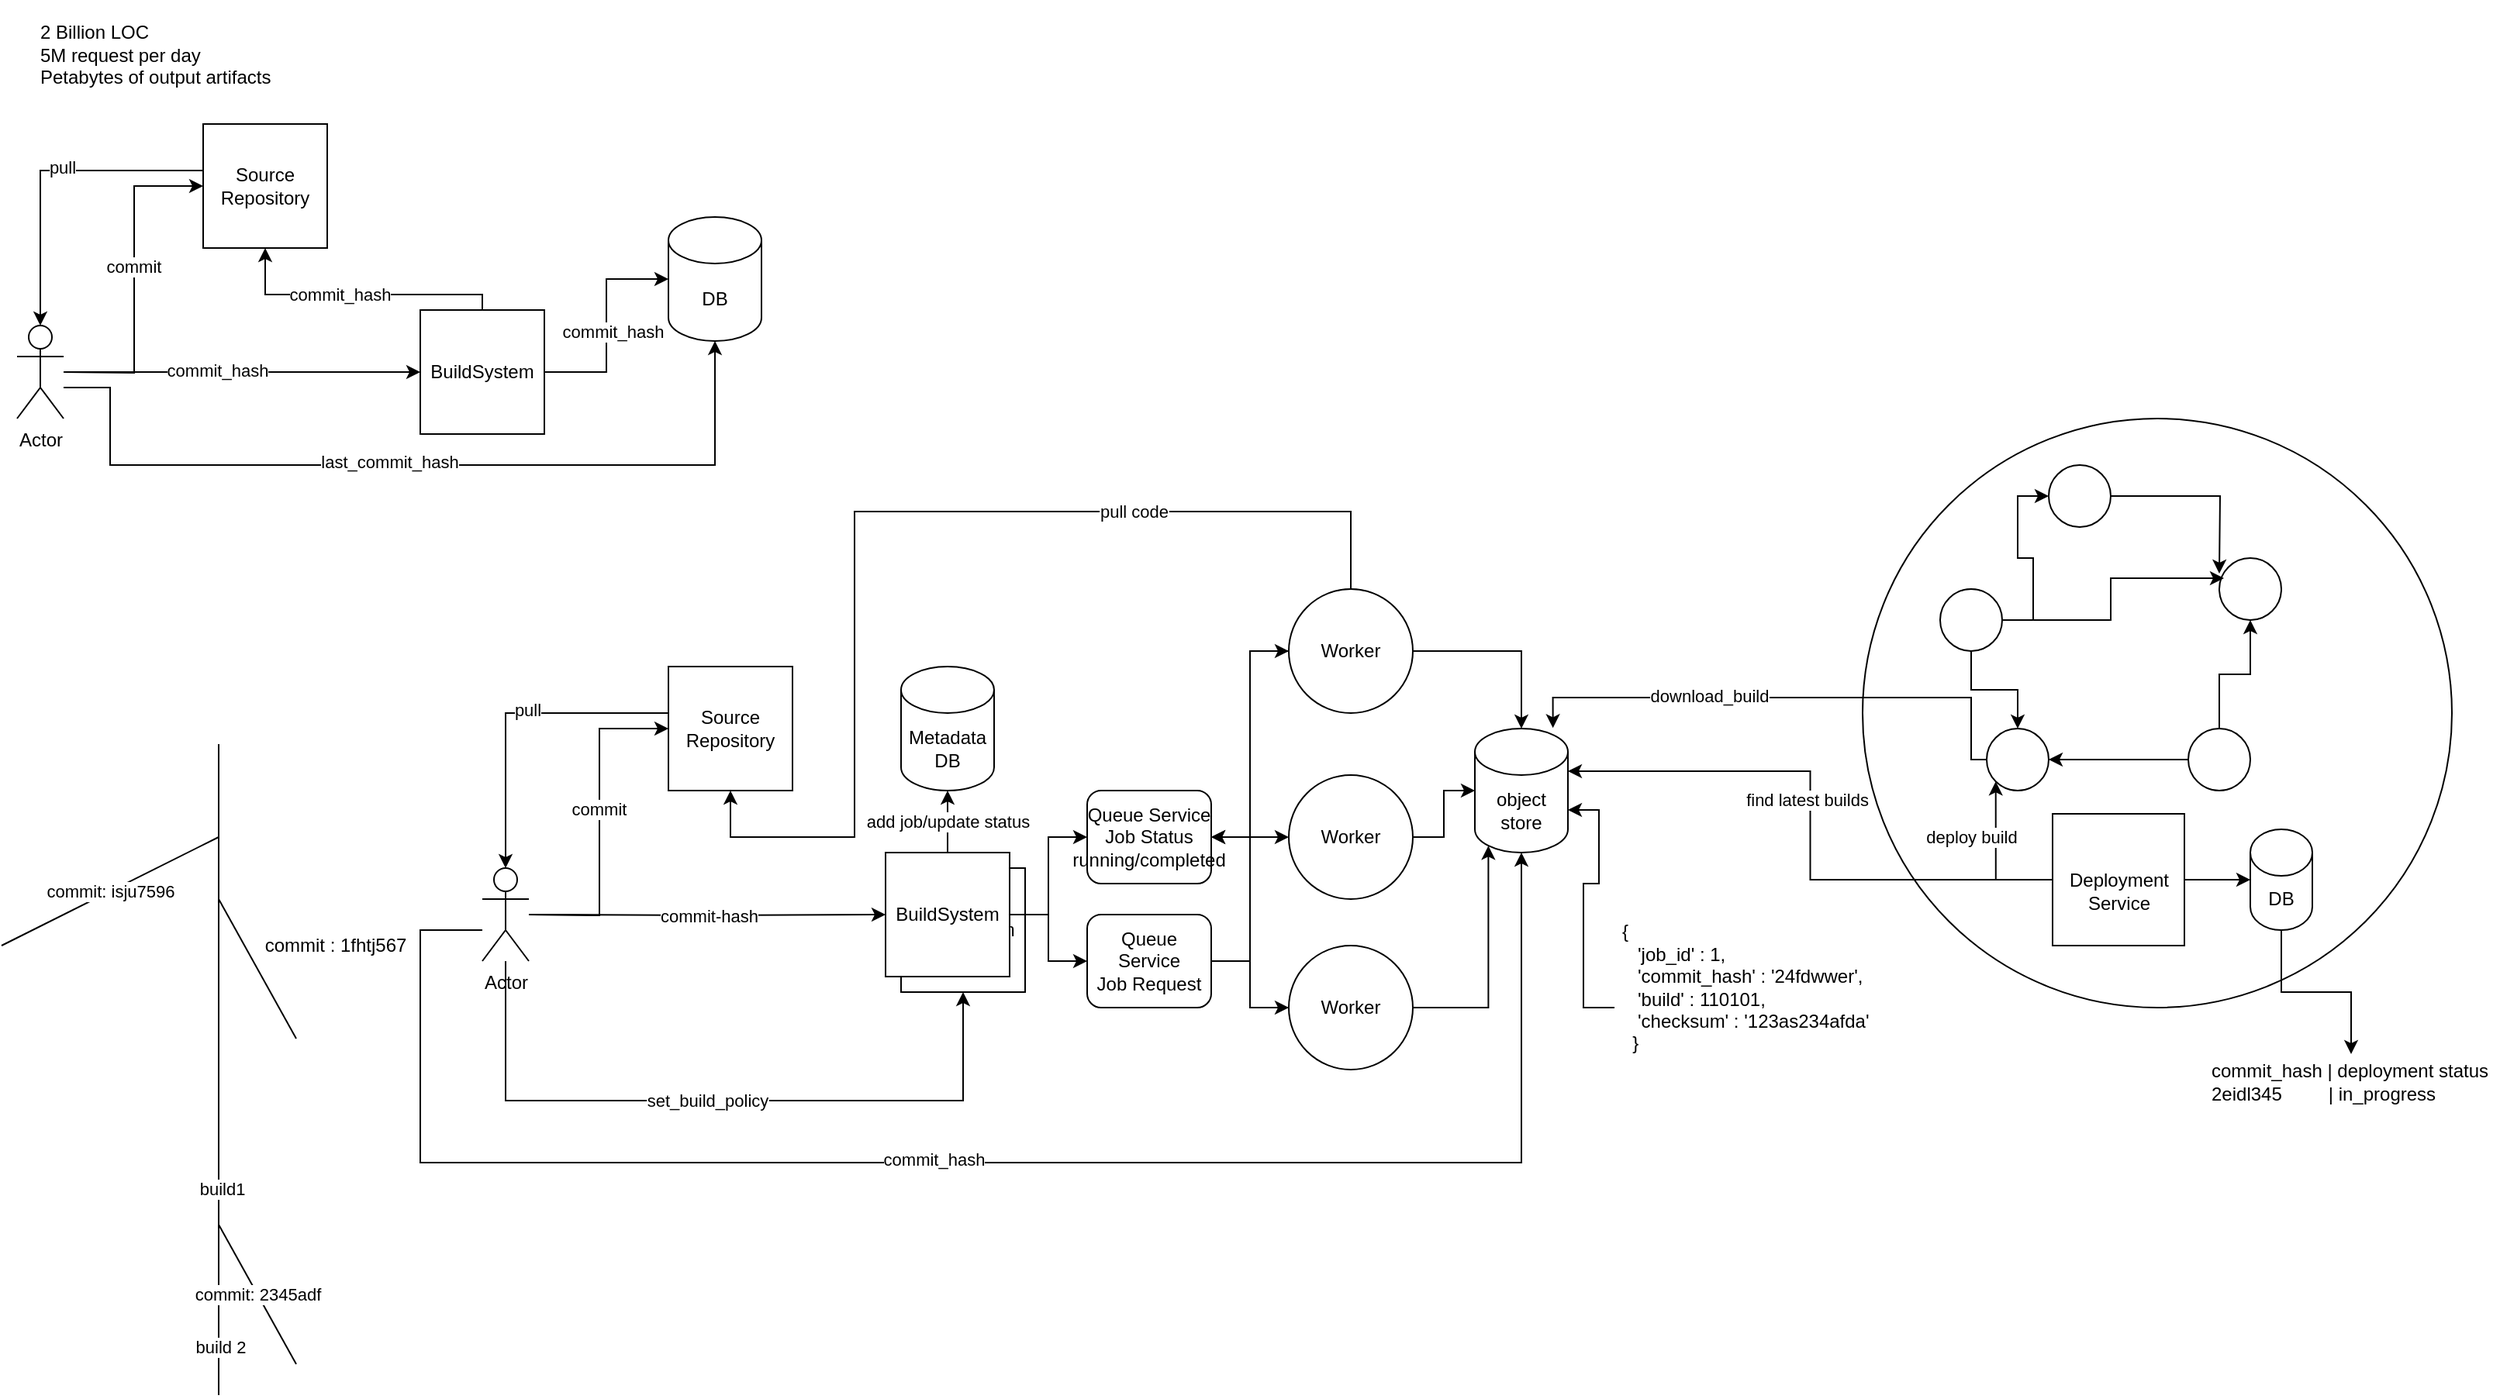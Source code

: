 <mxfile version="14.6.13" type="device"><diagram id="JV5uHQMHgk2hX1b_t1OA" name="Page-1"><mxGraphModel dx="488" dy="692" grid="1" gridSize="10" guides="1" tooltips="1" connect="1" arrows="1" fold="1" page="1" pageScale="1" pageWidth="850" pageHeight="1100" math="0" shadow="0"><root><mxCell id="0"/><mxCell id="1" parent="0"/><mxCell id="6AhpYDjGUZaIhU1LZfzZ-118" value="" style="ellipse;whiteSpace=wrap;html=1;aspect=fixed;" vertex="1" parent="1"><mxGeometry x="1310" y="430" width="380" height="380" as="geometry"/></mxCell><mxCell id="6AhpYDjGUZaIhU1LZfzZ-2" value="&lt;br&gt;2 Billion LOC&lt;br&gt;5M request per day&lt;br&gt;Petabytes of output artifacts&lt;br&gt;&lt;br&gt;&lt;br&gt;&amp;nbsp;" style="text;html=1;strokeColor=none;fillColor=none;spacing=5;spacingTop=-20;whiteSpace=wrap;overflow=hidden;rounded=0;" vertex="1" parent="1"><mxGeometry x="130" y="170" width="190" height="60" as="geometry"/></mxCell><mxCell id="6AhpYDjGUZaIhU1LZfzZ-10" style="edgeStyle=orthogonalEdgeStyle;rounded=0;orthogonalLoop=1;jettySize=auto;html=1;entryX=0;entryY=0.5;entryDx=0;entryDy=0;" edge="1" parent="1" target="6AhpYDjGUZaIhU1LZfzZ-8"><mxGeometry relative="1" as="geometry"><mxPoint x="150" y="400" as="sourcePoint"/></mxGeometry></mxCell><mxCell id="6AhpYDjGUZaIhU1LZfzZ-11" value="commit" style="edgeLabel;html=1;align=center;verticalAlign=middle;resizable=0;points=[];" vertex="1" connectable="0" parent="6AhpYDjGUZaIhU1LZfzZ-10"><mxGeometry x="-0.13" y="1" relative="1" as="geometry"><mxPoint y="-23" as="offset"/></mxGeometry></mxCell><mxCell id="6AhpYDjGUZaIhU1LZfzZ-12" style="edgeStyle=orthogonalEdgeStyle;rounded=0;orthogonalLoop=1;jettySize=auto;html=1;entryX=0;entryY=0.5;entryDx=0;entryDy=0;" edge="1" parent="1" source="6AhpYDjGUZaIhU1LZfzZ-3" target="6AhpYDjGUZaIhU1LZfzZ-5"><mxGeometry relative="1" as="geometry"/></mxCell><mxCell id="6AhpYDjGUZaIhU1LZfzZ-17" value="commit_hash" style="edgeLabel;html=1;align=center;verticalAlign=middle;resizable=0;points=[];" vertex="1" connectable="0" parent="6AhpYDjGUZaIhU1LZfzZ-12"><mxGeometry x="-0.139" y="1" relative="1" as="geometry"><mxPoint as="offset"/></mxGeometry></mxCell><mxCell id="6AhpYDjGUZaIhU1LZfzZ-16" style="edgeStyle=orthogonalEdgeStyle;rounded=0;orthogonalLoop=1;jettySize=auto;html=1;entryX=0.5;entryY=1;entryDx=0;entryDy=0;entryPerimeter=0;" edge="1" parent="1" source="6AhpYDjGUZaIhU1LZfzZ-3" target="6AhpYDjGUZaIhU1LZfzZ-14"><mxGeometry relative="1" as="geometry"><Array as="points"><mxPoint x="180" y="410"/><mxPoint x="180" y="460"/><mxPoint x="570" y="460"/></Array></mxGeometry></mxCell><mxCell id="6AhpYDjGUZaIhU1LZfzZ-20" value="last_commit_hash" style="edgeLabel;html=1;align=center;verticalAlign=middle;resizable=0;points=[];" vertex="1" connectable="0" parent="6AhpYDjGUZaIhU1LZfzZ-16"><mxGeometry x="-0.054" y="2" relative="1" as="geometry"><mxPoint as="offset"/></mxGeometry></mxCell><mxCell id="6AhpYDjGUZaIhU1LZfzZ-3" value="Actor" style="shape=umlActor;verticalLabelPosition=bottom;verticalAlign=top;html=1;outlineConnect=0;" vertex="1" parent="1"><mxGeometry x="120" y="370" width="30" height="60" as="geometry"/></mxCell><mxCell id="6AhpYDjGUZaIhU1LZfzZ-13" style="edgeStyle=orthogonalEdgeStyle;rounded=0;orthogonalLoop=1;jettySize=auto;html=1;entryX=0.5;entryY=1;entryDx=0;entryDy=0;" edge="1" parent="1" source="6AhpYDjGUZaIhU1LZfzZ-5" target="6AhpYDjGUZaIhU1LZfzZ-8"><mxGeometry relative="1" as="geometry"><Array as="points"><mxPoint x="420" y="350"/><mxPoint x="280" y="350"/></Array></mxGeometry></mxCell><mxCell id="6AhpYDjGUZaIhU1LZfzZ-18" value="commit_hash" style="edgeLabel;html=1;align=center;verticalAlign=middle;resizable=0;points=[];" vertex="1" connectable="0" parent="6AhpYDjGUZaIhU1LZfzZ-13"><mxGeometry x="0.141" y="2" relative="1" as="geometry"><mxPoint y="-2" as="offset"/></mxGeometry></mxCell><mxCell id="6AhpYDjGUZaIhU1LZfzZ-15" style="edgeStyle=orthogonalEdgeStyle;rounded=0;orthogonalLoop=1;jettySize=auto;html=1;" edge="1" parent="1" source="6AhpYDjGUZaIhU1LZfzZ-5" target="6AhpYDjGUZaIhU1LZfzZ-14"><mxGeometry relative="1" as="geometry"/></mxCell><mxCell id="6AhpYDjGUZaIhU1LZfzZ-19" value="commit_hash" style="edgeLabel;html=1;align=center;verticalAlign=middle;resizable=0;points=[];" vertex="1" connectable="0" parent="6AhpYDjGUZaIhU1LZfzZ-15"><mxGeometry x="-0.057" y="-4" relative="1" as="geometry"><mxPoint as="offset"/></mxGeometry></mxCell><mxCell id="6AhpYDjGUZaIhU1LZfzZ-5" value="BuildSystem" style="whiteSpace=wrap;html=1;aspect=fixed;" vertex="1" parent="1"><mxGeometry x="380" y="360" width="80" height="80" as="geometry"/></mxCell><mxCell id="6AhpYDjGUZaIhU1LZfzZ-23" style="edgeStyle=orthogonalEdgeStyle;rounded=0;orthogonalLoop=1;jettySize=auto;html=1;entryX=0.5;entryY=0;entryDx=0;entryDy=0;entryPerimeter=0;" edge="1" parent="1" source="6AhpYDjGUZaIhU1LZfzZ-8" target="6AhpYDjGUZaIhU1LZfzZ-3"><mxGeometry relative="1" as="geometry"><Array as="points"><mxPoint x="135" y="270"/></Array></mxGeometry></mxCell><mxCell id="6AhpYDjGUZaIhU1LZfzZ-24" value="pull" style="edgeLabel;html=1;align=center;verticalAlign=middle;resizable=0;points=[];" vertex="1" connectable="0" parent="6AhpYDjGUZaIhU1LZfzZ-23"><mxGeometry x="-0.108" y="-2" relative="1" as="geometry"><mxPoint as="offset"/></mxGeometry></mxCell><mxCell id="6AhpYDjGUZaIhU1LZfzZ-8" value="Source Repository" style="whiteSpace=wrap;html=1;aspect=fixed;" vertex="1" parent="1"><mxGeometry x="240" y="240" width="80" height="80" as="geometry"/></mxCell><mxCell id="6AhpYDjGUZaIhU1LZfzZ-14" value="DB" style="shape=cylinder3;whiteSpace=wrap;html=1;boundedLbl=1;backgroundOutline=1;size=15;" vertex="1" parent="1"><mxGeometry x="540" y="300" width="60" height="80" as="geometry"/></mxCell><mxCell id="6AhpYDjGUZaIhU1LZfzZ-25" value="" style="endArrow=none;html=1;" edge="1" parent="1"><mxGeometry width="50" height="50" relative="1" as="geometry"><mxPoint x="250" y="1060" as="sourcePoint"/><mxPoint x="250" y="640" as="targetPoint"/></mxGeometry></mxCell><mxCell id="6AhpYDjGUZaIhU1LZfzZ-30" value="build1" style="edgeLabel;html=1;align=center;verticalAlign=middle;resizable=0;points=[];" vertex="1" connectable="0" parent="6AhpYDjGUZaIhU1LZfzZ-25"><mxGeometry x="-0.366" y="-2" relative="1" as="geometry"><mxPoint as="offset"/></mxGeometry></mxCell><mxCell id="6AhpYDjGUZaIhU1LZfzZ-33" value="build 2" style="edgeLabel;html=1;align=center;verticalAlign=middle;resizable=0;points=[];" vertex="1" connectable="0" parent="6AhpYDjGUZaIhU1LZfzZ-25"><mxGeometry x="-0.852" y="-1" relative="1" as="geometry"><mxPoint as="offset"/></mxGeometry></mxCell><mxCell id="6AhpYDjGUZaIhU1LZfzZ-26" value="" style="endArrow=none;html=1;" edge="1" parent="1"><mxGeometry width="50" height="50" relative="1" as="geometry"><mxPoint x="250" y="740" as="sourcePoint"/><mxPoint x="300" y="830" as="targetPoint"/></mxGeometry></mxCell><mxCell id="6AhpYDjGUZaIhU1LZfzZ-28" value="commit : 1fhtj567" style="text;html=1;align=center;verticalAlign=middle;resizable=0;points=[];autosize=1;strokeColor=none;" vertex="1" parent="1"><mxGeometry x="270" y="760" width="110" height="20" as="geometry"/></mxCell><mxCell id="6AhpYDjGUZaIhU1LZfzZ-29" value="commit: isju7596" style="endArrow=none;html=1;" edge="1" parent="1"><mxGeometry width="50" height="50" relative="1" as="geometry"><mxPoint x="250" y="700" as="sourcePoint"/><mxPoint x="110" y="770" as="targetPoint"/><Array as="points"/></mxGeometry></mxCell><mxCell id="6AhpYDjGUZaIhU1LZfzZ-31" value="commit: 2345adf" style="endArrow=none;html=1;" edge="1" parent="1"><mxGeometry width="50" height="50" relative="1" as="geometry"><mxPoint x="250" y="950" as="sourcePoint"/><mxPoint x="300" y="1040" as="targetPoint"/></mxGeometry></mxCell><mxCell id="6AhpYDjGUZaIhU1LZfzZ-57" value="BuildSystem" style="whiteSpace=wrap;html=1;aspect=fixed;" vertex="1" parent="1"><mxGeometry x="690" y="720" width="80" height="80" as="geometry"/></mxCell><mxCell id="6AhpYDjGUZaIhU1LZfzZ-58" style="edgeStyle=orthogonalEdgeStyle;rounded=0;orthogonalLoop=1;jettySize=auto;html=1;entryX=0;entryY=0.5;entryDx=0;entryDy=0;" edge="1" parent="1" target="6AhpYDjGUZaIhU1LZfzZ-73"><mxGeometry relative="1" as="geometry"><mxPoint x="450" y="750" as="sourcePoint"/></mxGeometry></mxCell><mxCell id="6AhpYDjGUZaIhU1LZfzZ-59" value="commit" style="edgeLabel;html=1;align=center;verticalAlign=middle;resizable=0;points=[];" vertex="1" connectable="0" parent="6AhpYDjGUZaIhU1LZfzZ-58"><mxGeometry x="-0.13" y="1" relative="1" as="geometry"><mxPoint y="-23" as="offset"/></mxGeometry></mxCell><mxCell id="6AhpYDjGUZaIhU1LZfzZ-60" value="commit-hash" style="edgeStyle=orthogonalEdgeStyle;rounded=0;orthogonalLoop=1;jettySize=auto;html=1;startArrow=none;" edge="1" parent="1" target="6AhpYDjGUZaIhU1LZfzZ-70"><mxGeometry relative="1" as="geometry"><mxPoint x="540" y="750" as="targetPoint"/><mxPoint x="450" y="750" as="sourcePoint"/></mxGeometry></mxCell><mxCell id="6AhpYDjGUZaIhU1LZfzZ-62" style="edgeStyle=orthogonalEdgeStyle;rounded=0;orthogonalLoop=1;jettySize=auto;html=1;entryX=0.5;entryY=1;entryDx=0;entryDy=0;entryPerimeter=0;" edge="1" parent="1" source="6AhpYDjGUZaIhU1LZfzZ-64" target="6AhpYDjGUZaIhU1LZfzZ-74"><mxGeometry relative="1" as="geometry"><Array as="points"><mxPoint x="380" y="760"/><mxPoint x="380" y="910"/><mxPoint x="1090" y="910"/></Array></mxGeometry></mxCell><mxCell id="6AhpYDjGUZaIhU1LZfzZ-63" value="commit_hash" style="edgeLabel;html=1;align=center;verticalAlign=middle;resizable=0;points=[];" vertex="1" connectable="0" parent="6AhpYDjGUZaIhU1LZfzZ-62"><mxGeometry x="-0.054" y="2" relative="1" as="geometry"><mxPoint as="offset"/></mxGeometry></mxCell><mxCell id="6AhpYDjGUZaIhU1LZfzZ-87" style="edgeStyle=orthogonalEdgeStyle;rounded=0;orthogonalLoop=1;jettySize=auto;html=1;entryX=0.5;entryY=1;entryDx=0;entryDy=0;" edge="1" parent="1" source="6AhpYDjGUZaIhU1LZfzZ-64" target="6AhpYDjGUZaIhU1LZfzZ-57"><mxGeometry relative="1" as="geometry"><Array as="points"><mxPoint x="435" y="870"/><mxPoint x="730" y="870"/></Array></mxGeometry></mxCell><mxCell id="6AhpYDjGUZaIhU1LZfzZ-88" value="set_build_policy" style="edgeLabel;html=1;align=center;verticalAlign=middle;resizable=0;points=[];" vertex="1" connectable="0" parent="6AhpYDjGUZaIhU1LZfzZ-87"><mxGeometry x="-0.226" relative="1" as="geometry"><mxPoint x="44" as="offset"/></mxGeometry></mxCell><mxCell id="6AhpYDjGUZaIhU1LZfzZ-64" value="Actor" style="shape=umlActor;verticalLabelPosition=bottom;verticalAlign=top;html=1;outlineConnect=0;" vertex="1" parent="1"><mxGeometry x="420" y="720" width="30" height="60" as="geometry"/></mxCell><mxCell id="6AhpYDjGUZaIhU1LZfzZ-65" style="edgeStyle=orthogonalEdgeStyle;rounded=0;orthogonalLoop=1;jettySize=auto;html=1;entryX=0.5;entryY=1;entryDx=0;entryDy=0;exitX=0.5;exitY=0;exitDx=0;exitDy=0;" edge="1" parent="1" source="6AhpYDjGUZaIhU1LZfzZ-89" target="6AhpYDjGUZaIhU1LZfzZ-73"><mxGeometry relative="1" as="geometry"><Array as="points"><mxPoint x="980" y="490"/><mxPoint x="660" y="490"/><mxPoint x="660" y="700"/><mxPoint x="580" y="700"/></Array></mxGeometry></mxCell><mxCell id="6AhpYDjGUZaIhU1LZfzZ-66" value="pull code" style="edgeLabel;html=1;align=center;verticalAlign=middle;resizable=0;points=[];" vertex="1" connectable="0" parent="6AhpYDjGUZaIhU1LZfzZ-65"><mxGeometry x="0.141" y="2" relative="1" as="geometry"><mxPoint x="178" y="-24" as="offset"/></mxGeometry></mxCell><mxCell id="6AhpYDjGUZaIhU1LZfzZ-69" style="edgeStyle=orthogonalEdgeStyle;rounded=0;orthogonalLoop=1;jettySize=auto;html=1;" edge="1" parent="1" source="6AhpYDjGUZaIhU1LZfzZ-70" target="6AhpYDjGUZaIhU1LZfzZ-77"><mxGeometry relative="1" as="geometry"/></mxCell><mxCell id="6AhpYDjGUZaIhU1LZfzZ-131" value="add job/update status" style="edgeLabel;html=1;align=center;verticalAlign=middle;resizable=0;points=[];" vertex="1" connectable="0" parent="6AhpYDjGUZaIhU1LZfzZ-69"><mxGeometry x="-0.15" y="2" relative="1" as="geometry"><mxPoint x="2" y="-3" as="offset"/></mxGeometry></mxCell><mxCell id="6AhpYDjGUZaIhU1LZfzZ-93" style="edgeStyle=orthogonalEdgeStyle;rounded=0;orthogonalLoop=1;jettySize=auto;html=1;entryX=0;entryY=0.5;entryDx=0;entryDy=0;" edge="1" parent="1" source="6AhpYDjGUZaIhU1LZfzZ-70" target="6AhpYDjGUZaIhU1LZfzZ-92"><mxGeometry relative="1" as="geometry"/></mxCell><mxCell id="6AhpYDjGUZaIhU1LZfzZ-102" style="edgeStyle=orthogonalEdgeStyle;rounded=0;orthogonalLoop=1;jettySize=auto;html=1;entryX=0;entryY=0.5;entryDx=0;entryDy=0;" edge="1" parent="1" source="6AhpYDjGUZaIhU1LZfzZ-70" target="6AhpYDjGUZaIhU1LZfzZ-101"><mxGeometry relative="1" as="geometry"/></mxCell><mxCell id="6AhpYDjGUZaIhU1LZfzZ-70" value="BuildSystem" style="whiteSpace=wrap;html=1;aspect=fixed;" vertex="1" parent="1"><mxGeometry x="680" y="710" width="80" height="80" as="geometry"/></mxCell><mxCell id="6AhpYDjGUZaIhU1LZfzZ-71" style="edgeStyle=orthogonalEdgeStyle;rounded=0;orthogonalLoop=1;jettySize=auto;html=1;entryX=0.5;entryY=0;entryDx=0;entryDy=0;entryPerimeter=0;" edge="1" parent="1" source="6AhpYDjGUZaIhU1LZfzZ-73" target="6AhpYDjGUZaIhU1LZfzZ-64"><mxGeometry relative="1" as="geometry"><Array as="points"><mxPoint x="435" y="620"/></Array></mxGeometry></mxCell><mxCell id="6AhpYDjGUZaIhU1LZfzZ-72" value="pull" style="edgeLabel;html=1;align=center;verticalAlign=middle;resizable=0;points=[];" vertex="1" connectable="0" parent="6AhpYDjGUZaIhU1LZfzZ-71"><mxGeometry x="-0.108" y="-2" relative="1" as="geometry"><mxPoint as="offset"/></mxGeometry></mxCell><mxCell id="6AhpYDjGUZaIhU1LZfzZ-73" value="Source Repository" style="whiteSpace=wrap;html=1;aspect=fixed;" vertex="1" parent="1"><mxGeometry x="540" y="590" width="80" height="80" as="geometry"/></mxCell><mxCell id="6AhpYDjGUZaIhU1LZfzZ-74" value="object store" style="shape=cylinder3;whiteSpace=wrap;html=1;boundedLbl=1;backgroundOutline=1;size=15;" vertex="1" parent="1"><mxGeometry x="1060" y="630" width="60" height="80" as="geometry"/></mxCell><mxCell id="6AhpYDjGUZaIhU1LZfzZ-77" value="Metadata&lt;br&gt;DB" style="shape=cylinder3;whiteSpace=wrap;html=1;boundedLbl=1;backgroundOutline=1;size=15;" vertex="1" parent="1"><mxGeometry x="690" y="590" width="60" height="80" as="geometry"/></mxCell><mxCell id="6AhpYDjGUZaIhU1LZfzZ-95" style="edgeStyle=orthogonalEdgeStyle;rounded=0;orthogonalLoop=1;jettySize=auto;html=1;entryX=1;entryY=0.5;entryDx=0;entryDy=0;" edge="1" parent="1" source="6AhpYDjGUZaIhU1LZfzZ-89" target="6AhpYDjGUZaIhU1LZfzZ-92"><mxGeometry relative="1" as="geometry"/></mxCell><mxCell id="6AhpYDjGUZaIhU1LZfzZ-98" style="edgeStyle=orthogonalEdgeStyle;rounded=0;orthogonalLoop=1;jettySize=auto;html=1;" edge="1" parent="1" source="6AhpYDjGUZaIhU1LZfzZ-89" target="6AhpYDjGUZaIhU1LZfzZ-74"><mxGeometry relative="1" as="geometry"/></mxCell><mxCell id="6AhpYDjGUZaIhU1LZfzZ-89" value="Worker" style="ellipse;whiteSpace=wrap;html=1;aspect=fixed;" vertex="1" parent="1"><mxGeometry x="940" y="540" width="80" height="80" as="geometry"/></mxCell><mxCell id="6AhpYDjGUZaIhU1LZfzZ-96" style="edgeStyle=orthogonalEdgeStyle;rounded=0;orthogonalLoop=1;jettySize=auto;html=1;entryX=1;entryY=0.5;entryDx=0;entryDy=0;" edge="1" parent="1" source="6AhpYDjGUZaIhU1LZfzZ-90" target="6AhpYDjGUZaIhU1LZfzZ-92"><mxGeometry relative="1" as="geometry"/></mxCell><mxCell id="6AhpYDjGUZaIhU1LZfzZ-100" style="edgeStyle=orthogonalEdgeStyle;rounded=0;orthogonalLoop=1;jettySize=auto;html=1;entryX=0.145;entryY=1;entryDx=0;entryDy=-4.35;entryPerimeter=0;" edge="1" parent="1" source="6AhpYDjGUZaIhU1LZfzZ-90" target="6AhpYDjGUZaIhU1LZfzZ-74"><mxGeometry relative="1" as="geometry"/></mxCell><mxCell id="6AhpYDjGUZaIhU1LZfzZ-90" value="&lt;span&gt;Worker&lt;/span&gt;" style="ellipse;whiteSpace=wrap;html=1;aspect=fixed;" vertex="1" parent="1"><mxGeometry x="940" y="770" width="80" height="80" as="geometry"/></mxCell><mxCell id="6AhpYDjGUZaIhU1LZfzZ-99" style="edgeStyle=orthogonalEdgeStyle;rounded=0;orthogonalLoop=1;jettySize=auto;html=1;entryX=0;entryY=0.5;entryDx=0;entryDy=0;entryPerimeter=0;" edge="1" parent="1" source="6AhpYDjGUZaIhU1LZfzZ-91" target="6AhpYDjGUZaIhU1LZfzZ-74"><mxGeometry relative="1" as="geometry"/></mxCell><mxCell id="6AhpYDjGUZaIhU1LZfzZ-91" value="&lt;span&gt;Worker&lt;/span&gt;" style="ellipse;whiteSpace=wrap;html=1;aspect=fixed;" vertex="1" parent="1"><mxGeometry x="940" y="660" width="80" height="80" as="geometry"/></mxCell><mxCell id="6AhpYDjGUZaIhU1LZfzZ-92" value="Queue Service&lt;br&gt;Job Status&lt;br&gt;running/completed" style="rounded=1;whiteSpace=wrap;html=1;" vertex="1" parent="1"><mxGeometry x="810" y="670" width="80" height="60" as="geometry"/></mxCell><mxCell id="6AhpYDjGUZaIhU1LZfzZ-103" style="edgeStyle=orthogonalEdgeStyle;rounded=0;orthogonalLoop=1;jettySize=auto;html=1;entryX=0;entryY=0.5;entryDx=0;entryDy=0;" edge="1" parent="1" source="6AhpYDjGUZaIhU1LZfzZ-101" target="6AhpYDjGUZaIhU1LZfzZ-91"><mxGeometry relative="1" as="geometry"/></mxCell><mxCell id="6AhpYDjGUZaIhU1LZfzZ-104" style="edgeStyle=orthogonalEdgeStyle;rounded=0;orthogonalLoop=1;jettySize=auto;html=1;entryX=0;entryY=0.5;entryDx=0;entryDy=0;" edge="1" parent="1" source="6AhpYDjGUZaIhU1LZfzZ-101" target="6AhpYDjGUZaIhU1LZfzZ-90"><mxGeometry relative="1" as="geometry"/></mxCell><mxCell id="6AhpYDjGUZaIhU1LZfzZ-105" style="edgeStyle=orthogonalEdgeStyle;rounded=0;orthogonalLoop=1;jettySize=auto;html=1;entryX=0;entryY=0.5;entryDx=0;entryDy=0;" edge="1" parent="1" source="6AhpYDjGUZaIhU1LZfzZ-101" target="6AhpYDjGUZaIhU1LZfzZ-89"><mxGeometry relative="1" as="geometry"/></mxCell><mxCell id="6AhpYDjGUZaIhU1LZfzZ-101" value="Queue Service&lt;br&gt;Job Request" style="rounded=1;whiteSpace=wrap;html=1;" vertex="1" parent="1"><mxGeometry x="810" y="750" width="80" height="60" as="geometry"/></mxCell><mxCell id="6AhpYDjGUZaIhU1LZfzZ-107" style="edgeStyle=orthogonalEdgeStyle;rounded=0;orthogonalLoop=1;jettySize=auto;html=1;entryX=1;entryY=0;entryDx=0;entryDy=52.5;entryPerimeter=0;" edge="1" parent="1" source="6AhpYDjGUZaIhU1LZfzZ-106" target="6AhpYDjGUZaIhU1LZfzZ-74"><mxGeometry relative="1" as="geometry"/></mxCell><mxCell id="6AhpYDjGUZaIhU1LZfzZ-106" value="&lt;br&gt;{&lt;br&gt;&amp;nbsp; &amp;nbsp;'job_id' : 1,&lt;br&gt;&amp;nbsp; &amp;nbsp;'commit_hash' : '24fdwwer',&lt;br&gt;&amp;nbsp; &amp;nbsp;'build' : 110101,&lt;br&gt;&amp;nbsp; &amp;nbsp;'checksum' : '123as234afda'&lt;br&gt;&amp;nbsp;&amp;nbsp;}" style="text;html=1;strokeColor=none;fillColor=none;spacing=5;spacingTop=-20;whiteSpace=wrap;overflow=hidden;rounded=0;" vertex="1" parent="1"><mxGeometry x="1150" y="750" width="190" height="120" as="geometry"/></mxCell><mxCell id="6AhpYDjGUZaIhU1LZfzZ-120" style="edgeStyle=orthogonalEdgeStyle;rounded=0;orthogonalLoop=1;jettySize=auto;html=1;entryX=0.5;entryY=0;entryDx=0;entryDy=0;" edge="1" parent="1" source="6AhpYDjGUZaIhU1LZfzZ-108" target="6AhpYDjGUZaIhU1LZfzZ-116"><mxGeometry relative="1" as="geometry"/></mxCell><mxCell id="6AhpYDjGUZaIhU1LZfzZ-123" style="edgeStyle=orthogonalEdgeStyle;rounded=0;orthogonalLoop=1;jettySize=auto;html=1;entryX=0;entryY=0.5;entryDx=0;entryDy=0;" edge="1" parent="1" source="6AhpYDjGUZaIhU1LZfzZ-108" target="6AhpYDjGUZaIhU1LZfzZ-117"><mxGeometry relative="1" as="geometry"/></mxCell><mxCell id="6AhpYDjGUZaIhU1LZfzZ-108" value="" style="ellipse;whiteSpace=wrap;html=1;aspect=fixed;" vertex="1" parent="1"><mxGeometry x="1360" y="540" width="40" height="40" as="geometry"/></mxCell><mxCell id="6AhpYDjGUZaIhU1LZfzZ-114" value="" style="ellipse;whiteSpace=wrap;html=1;aspect=fixed;" vertex="1" parent="1"><mxGeometry x="1540" y="520" width="40" height="40" as="geometry"/></mxCell><mxCell id="6AhpYDjGUZaIhU1LZfzZ-126" style="edgeStyle=orthogonalEdgeStyle;rounded=0;orthogonalLoop=1;jettySize=auto;html=1;" edge="1" parent="1" source="6AhpYDjGUZaIhU1LZfzZ-115" target="6AhpYDjGUZaIhU1LZfzZ-116"><mxGeometry relative="1" as="geometry"/></mxCell><mxCell id="6AhpYDjGUZaIhU1LZfzZ-127" style="edgeStyle=orthogonalEdgeStyle;rounded=0;orthogonalLoop=1;jettySize=auto;html=1;entryX=0.5;entryY=1;entryDx=0;entryDy=0;" edge="1" parent="1" source="6AhpYDjGUZaIhU1LZfzZ-115" target="6AhpYDjGUZaIhU1LZfzZ-114"><mxGeometry relative="1" as="geometry"/></mxCell><mxCell id="6AhpYDjGUZaIhU1LZfzZ-115" value="" style="ellipse;whiteSpace=wrap;html=1;aspect=fixed;" vertex="1" parent="1"><mxGeometry x="1520" y="630" width="40" height="40" as="geometry"/></mxCell><mxCell id="6AhpYDjGUZaIhU1LZfzZ-144" style="edgeStyle=orthogonalEdgeStyle;rounded=0;orthogonalLoop=1;jettySize=auto;html=1;entryX=0.839;entryY=-0.004;entryDx=0;entryDy=0;entryPerimeter=0;" edge="1" parent="1" source="6AhpYDjGUZaIhU1LZfzZ-116" target="6AhpYDjGUZaIhU1LZfzZ-74"><mxGeometry relative="1" as="geometry"><Array as="points"><mxPoint x="1380" y="650"/><mxPoint x="1380" y="610"/><mxPoint x="1110" y="610"/></Array></mxGeometry></mxCell><mxCell id="6AhpYDjGUZaIhU1LZfzZ-146" value="download_build" style="edgeLabel;html=1;align=center;verticalAlign=middle;resizable=0;points=[];" vertex="1" connectable="0" parent="6AhpYDjGUZaIhU1LZfzZ-144"><mxGeometry x="0.447" y="-1" relative="1" as="geometry"><mxPoint x="26" as="offset"/></mxGeometry></mxCell><mxCell id="6AhpYDjGUZaIhU1LZfzZ-116" value="" style="ellipse;whiteSpace=wrap;html=1;aspect=fixed;" vertex="1" parent="1"><mxGeometry x="1390" y="630" width="40" height="40" as="geometry"/></mxCell><mxCell id="6AhpYDjGUZaIhU1LZfzZ-125" style="edgeStyle=orthogonalEdgeStyle;rounded=0;orthogonalLoop=1;jettySize=auto;html=1;" edge="1" parent="1" source="6AhpYDjGUZaIhU1LZfzZ-117"><mxGeometry relative="1" as="geometry"><mxPoint x="1540" y="530" as="targetPoint"/></mxGeometry></mxCell><mxCell id="6AhpYDjGUZaIhU1LZfzZ-117" value="" style="ellipse;whiteSpace=wrap;html=1;aspect=fixed;" vertex="1" parent="1"><mxGeometry x="1430" y="460" width="40" height="40" as="geometry"/></mxCell><mxCell id="6AhpYDjGUZaIhU1LZfzZ-124" style="edgeStyle=orthogonalEdgeStyle;rounded=0;orthogonalLoop=1;jettySize=auto;html=1;entryX=0.075;entryY=0.325;entryDx=0;entryDy=0;entryPerimeter=0;exitX=1;exitY=0.5;exitDx=0;exitDy=0;" edge="1" parent="1" source="6AhpYDjGUZaIhU1LZfzZ-108" target="6AhpYDjGUZaIhU1LZfzZ-114"><mxGeometry relative="1" as="geometry"><mxPoint x="1410" y="570" as="sourcePoint"/><mxPoint x="1440" y="490" as="targetPoint"/></mxGeometry></mxCell><mxCell id="6AhpYDjGUZaIhU1LZfzZ-140" style="edgeStyle=orthogonalEdgeStyle;rounded=0;orthogonalLoop=1;jettySize=auto;html=1;entryX=0;entryY=0.5;entryDx=0;entryDy=0;entryPerimeter=0;" edge="1" parent="1" source="6AhpYDjGUZaIhU1LZfzZ-134" target="6AhpYDjGUZaIhU1LZfzZ-138"><mxGeometry relative="1" as="geometry"/></mxCell><mxCell id="6AhpYDjGUZaIhU1LZfzZ-143" value="deploy build" style="edgeStyle=orthogonalEdgeStyle;rounded=0;orthogonalLoop=1;jettySize=auto;html=1;entryX=0;entryY=1;entryDx=0;entryDy=0;" edge="1" parent="1" source="6AhpYDjGUZaIhU1LZfzZ-134" target="6AhpYDjGUZaIhU1LZfzZ-116"><mxGeometry x="0.283" y="16" relative="1" as="geometry"><mxPoint as="offset"/></mxGeometry></mxCell><mxCell id="6AhpYDjGUZaIhU1LZfzZ-149" style="edgeStyle=orthogonalEdgeStyle;rounded=0;orthogonalLoop=1;jettySize=auto;html=1;entryX=1;entryY=0;entryDx=0;entryDy=27.5;entryPerimeter=0;" edge="1" parent="1" source="6AhpYDjGUZaIhU1LZfzZ-134" target="6AhpYDjGUZaIhU1LZfzZ-74"><mxGeometry relative="1" as="geometry"/></mxCell><mxCell id="6AhpYDjGUZaIhU1LZfzZ-150" value="find latest builds" style="edgeLabel;html=1;align=center;verticalAlign=middle;resizable=0;points=[];" vertex="1" connectable="0" parent="6AhpYDjGUZaIhU1LZfzZ-149"><mxGeometry x="0.089" y="3" relative="1" as="geometry"><mxPoint as="offset"/></mxGeometry></mxCell><mxCell id="6AhpYDjGUZaIhU1LZfzZ-134" value="&lt;br&gt;Deployment&lt;br&gt;Service" style="whiteSpace=wrap;html=1;aspect=fixed;" vertex="1" parent="1"><mxGeometry x="1432.5" y="685" width="85" height="85" as="geometry"/></mxCell><mxCell id="6AhpYDjGUZaIhU1LZfzZ-148" style="edgeStyle=orthogonalEdgeStyle;rounded=0;orthogonalLoop=1;jettySize=auto;html=1;entryX=0.5;entryY=0;entryDx=0;entryDy=0;" edge="1" parent="1" source="6AhpYDjGUZaIhU1LZfzZ-138" target="6AhpYDjGUZaIhU1LZfzZ-147"><mxGeometry relative="1" as="geometry"/></mxCell><mxCell id="6AhpYDjGUZaIhU1LZfzZ-138" value="DB" style="shape=cylinder3;whiteSpace=wrap;html=1;boundedLbl=1;backgroundOutline=1;size=15;" vertex="1" parent="1"><mxGeometry x="1560" y="695" width="40" height="65" as="geometry"/></mxCell><mxCell id="6AhpYDjGUZaIhU1LZfzZ-147" value="&lt;br&gt;commit_hash | deployment status&lt;br&gt;2eidl345&amp;nbsp; &amp;nbsp; &amp;nbsp; &amp;nbsp; &amp;nbsp;| in_progress&lt;br&gt;" style="text;html=1;strokeColor=none;fillColor=none;spacing=5;spacingTop=-20;whiteSpace=wrap;overflow=hidden;rounded=0;" vertex="1" parent="1"><mxGeometry x="1530" y="840" width="190" height="50" as="geometry"/></mxCell></root></mxGraphModel></diagram></mxfile>